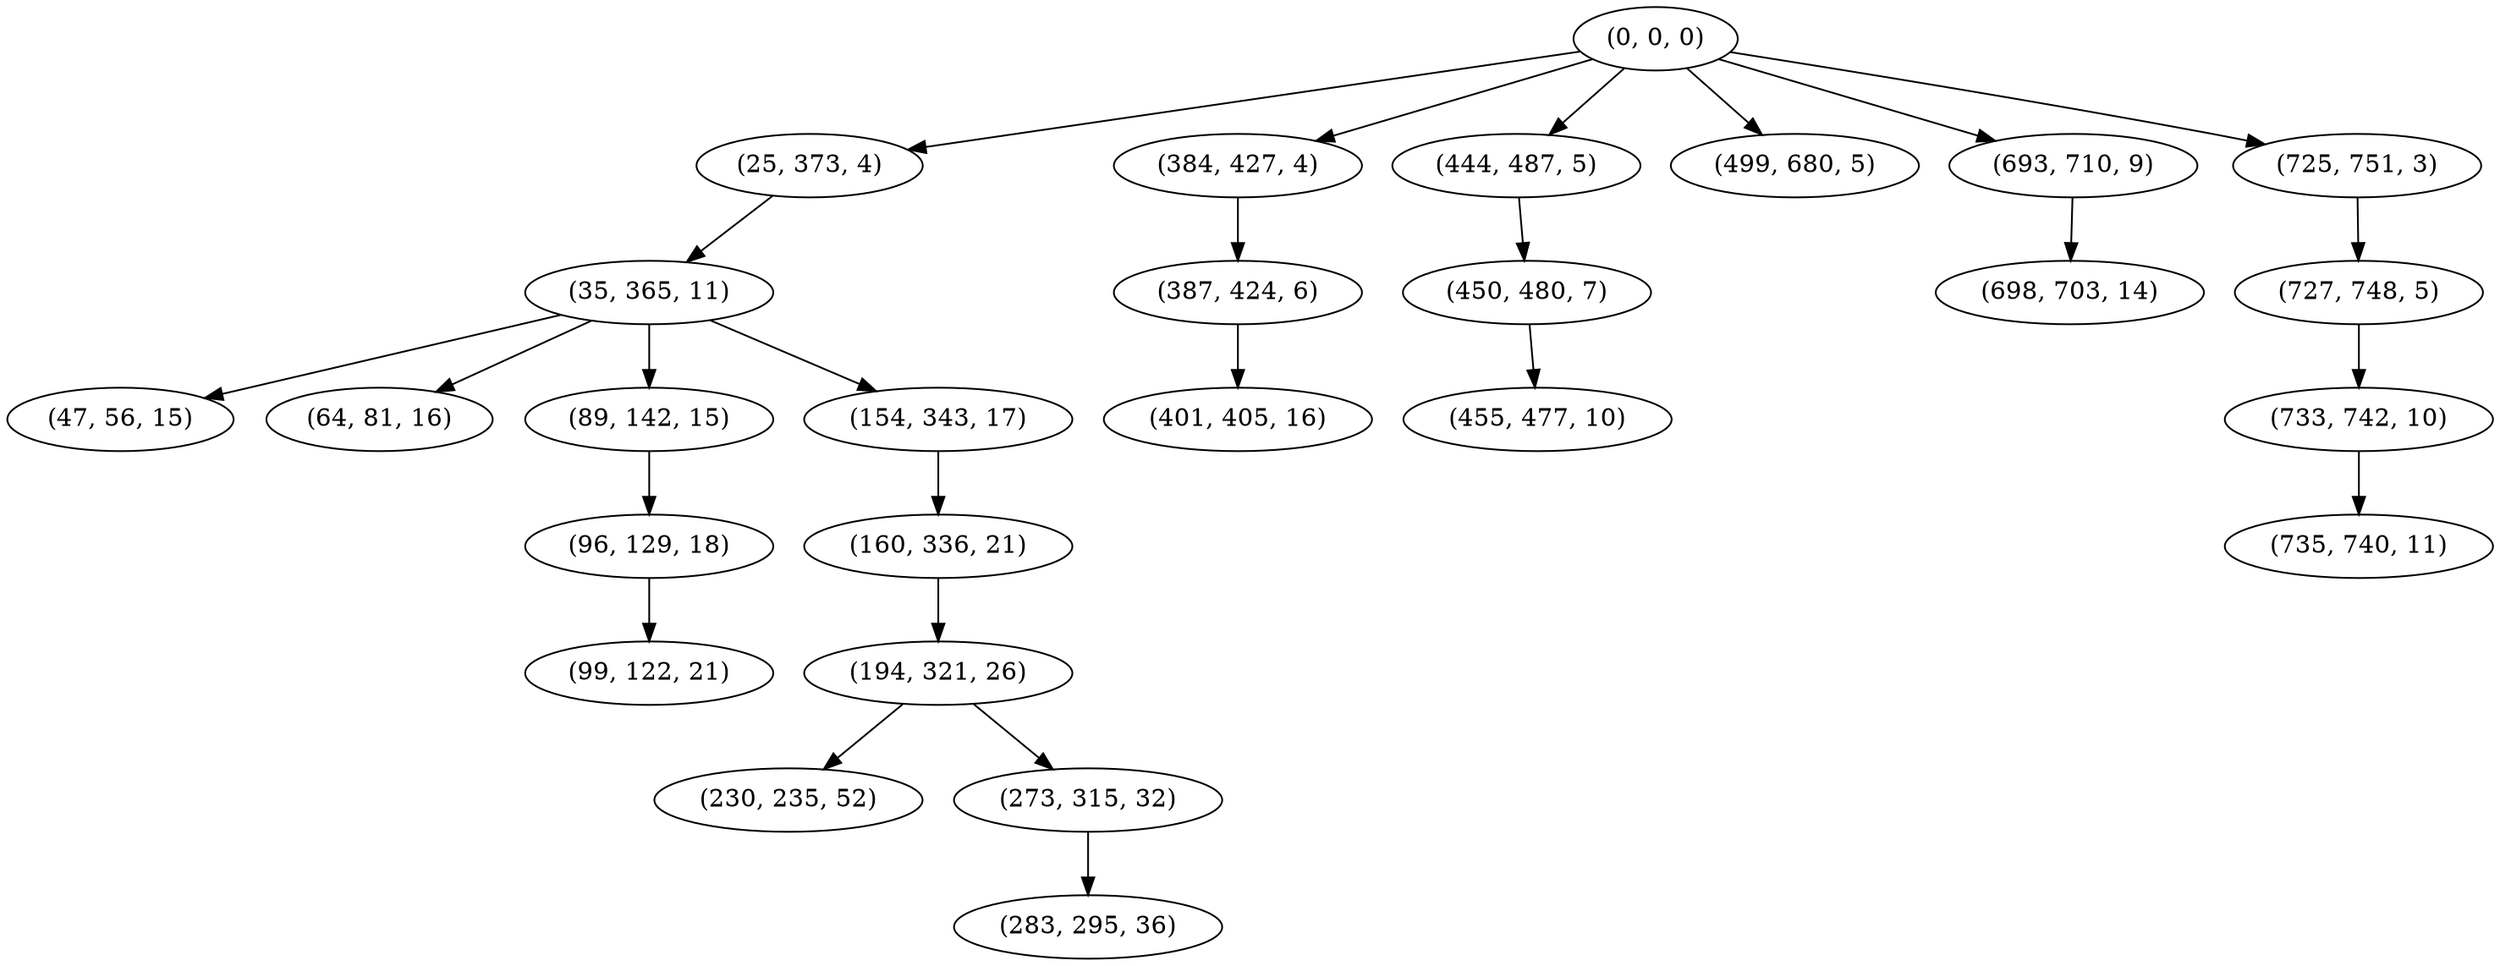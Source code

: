 digraph tree {
    "(0, 0, 0)";
    "(25, 373, 4)";
    "(35, 365, 11)";
    "(47, 56, 15)";
    "(64, 81, 16)";
    "(89, 142, 15)";
    "(96, 129, 18)";
    "(99, 122, 21)";
    "(154, 343, 17)";
    "(160, 336, 21)";
    "(194, 321, 26)";
    "(230, 235, 52)";
    "(273, 315, 32)";
    "(283, 295, 36)";
    "(384, 427, 4)";
    "(387, 424, 6)";
    "(401, 405, 16)";
    "(444, 487, 5)";
    "(450, 480, 7)";
    "(455, 477, 10)";
    "(499, 680, 5)";
    "(693, 710, 9)";
    "(698, 703, 14)";
    "(725, 751, 3)";
    "(727, 748, 5)";
    "(733, 742, 10)";
    "(735, 740, 11)";
    "(0, 0, 0)" -> "(25, 373, 4)";
    "(0, 0, 0)" -> "(384, 427, 4)";
    "(0, 0, 0)" -> "(444, 487, 5)";
    "(0, 0, 0)" -> "(499, 680, 5)";
    "(0, 0, 0)" -> "(693, 710, 9)";
    "(0, 0, 0)" -> "(725, 751, 3)";
    "(25, 373, 4)" -> "(35, 365, 11)";
    "(35, 365, 11)" -> "(47, 56, 15)";
    "(35, 365, 11)" -> "(64, 81, 16)";
    "(35, 365, 11)" -> "(89, 142, 15)";
    "(35, 365, 11)" -> "(154, 343, 17)";
    "(89, 142, 15)" -> "(96, 129, 18)";
    "(96, 129, 18)" -> "(99, 122, 21)";
    "(154, 343, 17)" -> "(160, 336, 21)";
    "(160, 336, 21)" -> "(194, 321, 26)";
    "(194, 321, 26)" -> "(230, 235, 52)";
    "(194, 321, 26)" -> "(273, 315, 32)";
    "(273, 315, 32)" -> "(283, 295, 36)";
    "(384, 427, 4)" -> "(387, 424, 6)";
    "(387, 424, 6)" -> "(401, 405, 16)";
    "(444, 487, 5)" -> "(450, 480, 7)";
    "(450, 480, 7)" -> "(455, 477, 10)";
    "(693, 710, 9)" -> "(698, 703, 14)";
    "(725, 751, 3)" -> "(727, 748, 5)";
    "(727, 748, 5)" -> "(733, 742, 10)";
    "(733, 742, 10)" -> "(735, 740, 11)";
}

